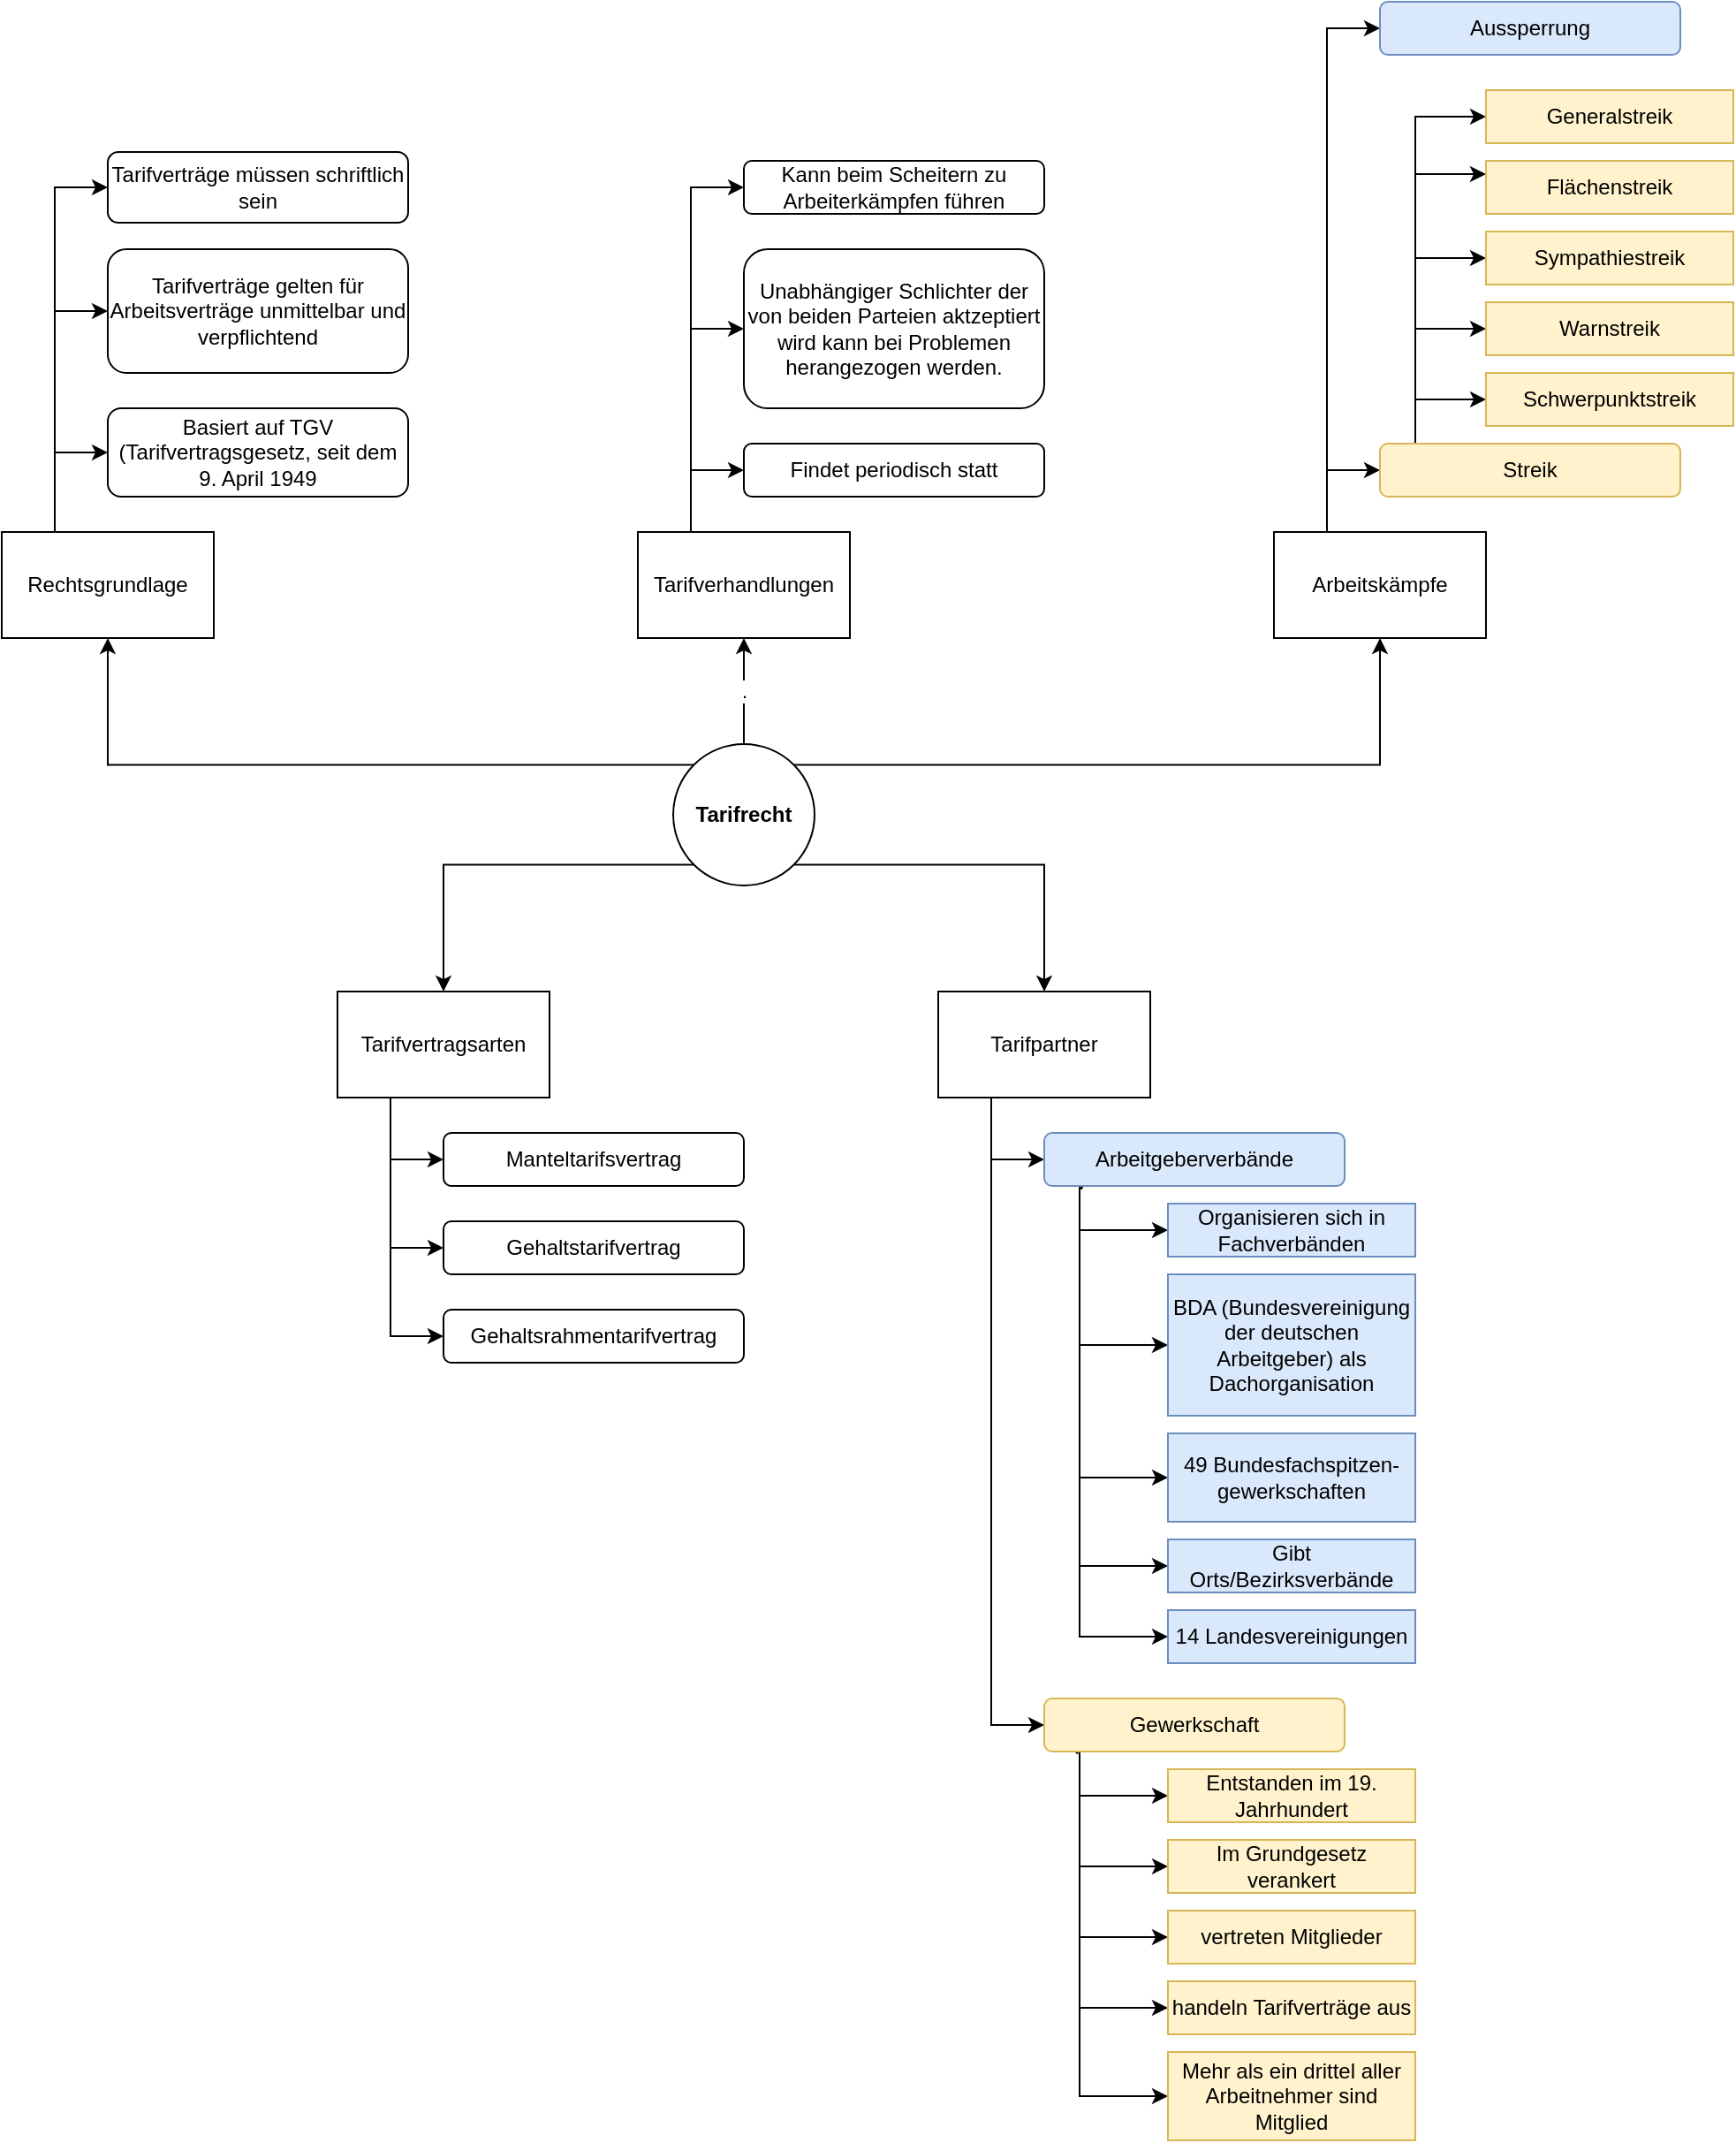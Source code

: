 <mxfile version="14.1.2" type="github">
  <diagram id="NVxNyo2ifCKapMFhYjiP" name="Page-1">
    <mxGraphModel dx="4740" dy="2287" grid="1" gridSize="10" guides="1" tooltips="1" connect="1" arrows="1" fold="1" page="1" pageScale="1" pageWidth="1169" pageHeight="1654" math="0" shadow="0">
      <root>
        <mxCell id="0" />
        <mxCell id="1" parent="0" />
        <mxCell id="m6uIh2kafp6VVx8X3005-38" value="." style="edgeStyle=orthogonalEdgeStyle;rounded=0;orthogonalLoop=1;jettySize=auto;html=1;exitX=0.5;exitY=0;exitDx=0;exitDy=0;entryX=0.5;entryY=1;entryDx=0;entryDy=0;" edge="1" parent="1" source="m6uIh2kafp6VVx8X3005-1" target="m6uIh2kafp6VVx8X3005-24">
          <mxGeometry relative="1" as="geometry" />
        </mxCell>
        <mxCell id="m6uIh2kafp6VVx8X3005-39" style="edgeStyle=orthogonalEdgeStyle;rounded=0;orthogonalLoop=1;jettySize=auto;html=1;exitX=1;exitY=0;exitDx=0;exitDy=0;entryX=0.5;entryY=1;entryDx=0;entryDy=0;" edge="1" parent="1" source="m6uIh2kafp6VVx8X3005-1" target="m6uIh2kafp6VVx8X3005-2">
          <mxGeometry relative="1" as="geometry" />
        </mxCell>
        <mxCell id="m6uIh2kafp6VVx8X3005-40" style="edgeStyle=orthogonalEdgeStyle;rounded=0;orthogonalLoop=1;jettySize=auto;html=1;exitX=1;exitY=1;exitDx=0;exitDy=0;entryX=0.5;entryY=0;entryDx=0;entryDy=0;" edge="1" parent="1" source="m6uIh2kafp6VVx8X3005-1" target="m6uIh2kafp6VVx8X3005-6">
          <mxGeometry relative="1" as="geometry" />
        </mxCell>
        <mxCell id="m6uIh2kafp6VVx8X3005-41" style="edgeStyle=orthogonalEdgeStyle;rounded=0;orthogonalLoop=1;jettySize=auto;html=1;exitX=0;exitY=1;exitDx=0;exitDy=0;" edge="1" parent="1" source="m6uIh2kafp6VVx8X3005-1" target="m6uIh2kafp6VVx8X3005-7">
          <mxGeometry relative="1" as="geometry" />
        </mxCell>
        <mxCell id="m6uIh2kafp6VVx8X3005-42" style="edgeStyle=orthogonalEdgeStyle;rounded=0;orthogonalLoop=1;jettySize=auto;html=1;exitX=0;exitY=0;exitDx=0;exitDy=0;entryX=0.5;entryY=1;entryDx=0;entryDy=0;" edge="1" parent="1" source="m6uIh2kafp6VVx8X3005-1" target="m6uIh2kafp6VVx8X3005-3">
          <mxGeometry relative="1" as="geometry" />
        </mxCell>
        <mxCell id="m6uIh2kafp6VVx8X3005-1" value="&lt;div&gt;&lt;b&gt;Tarifrecht&lt;/b&gt;&lt;/div&gt;" style="ellipse;whiteSpace=wrap;html=1;aspect=fixed;" vertex="1" parent="1">
          <mxGeometry x="520" y="680" width="80" height="80" as="geometry" />
        </mxCell>
        <mxCell id="m6uIh2kafp6VVx8X3005-49" style="edgeStyle=orthogonalEdgeStyle;rounded=0;orthogonalLoop=1;jettySize=auto;html=1;exitX=0.25;exitY=0;exitDx=0;exitDy=0;entryX=0;entryY=0.5;entryDx=0;entryDy=0;" edge="1" parent="1" source="m6uIh2kafp6VVx8X3005-2" target="m6uIh2kafp6VVx8X3005-29">
          <mxGeometry relative="1" as="geometry" />
        </mxCell>
        <mxCell id="m6uIh2kafp6VVx8X3005-50" style="edgeStyle=orthogonalEdgeStyle;rounded=0;orthogonalLoop=1;jettySize=auto;html=1;exitX=0.25;exitY=0;exitDx=0;exitDy=0;entryX=0;entryY=0.5;entryDx=0;entryDy=0;" edge="1" parent="1" source="m6uIh2kafp6VVx8X3005-2" target="m6uIh2kafp6VVx8X3005-28">
          <mxGeometry relative="1" as="geometry" />
        </mxCell>
        <mxCell id="m6uIh2kafp6VVx8X3005-2" value="Arbeitskämpfe" style="rounded=0;whiteSpace=wrap;html=1;" vertex="1" parent="1">
          <mxGeometry x="860" y="560" width="120" height="60" as="geometry" />
        </mxCell>
        <mxCell id="m6uIh2kafp6VVx8X3005-43" style="edgeStyle=orthogonalEdgeStyle;rounded=0;orthogonalLoop=1;jettySize=auto;html=1;exitX=0.25;exitY=0;exitDx=0;exitDy=0;entryX=0;entryY=0.5;entryDx=0;entryDy=0;" edge="1" parent="1" source="m6uIh2kafp6VVx8X3005-3" target="m6uIh2kafp6VVx8X3005-37">
          <mxGeometry relative="1" as="geometry">
            <Array as="points">
              <mxPoint x="170" y="365" />
            </Array>
          </mxGeometry>
        </mxCell>
        <mxCell id="m6uIh2kafp6VVx8X3005-44" style="edgeStyle=orthogonalEdgeStyle;rounded=0;orthogonalLoop=1;jettySize=auto;html=1;exitX=0.25;exitY=0;exitDx=0;exitDy=0;entryX=0;entryY=0.5;entryDx=0;entryDy=0;" edge="1" parent="1" source="m6uIh2kafp6VVx8X3005-3" target="m6uIh2kafp6VVx8X3005-36">
          <mxGeometry relative="1" as="geometry" />
        </mxCell>
        <mxCell id="m6uIh2kafp6VVx8X3005-45" style="edgeStyle=orthogonalEdgeStyle;rounded=0;orthogonalLoop=1;jettySize=auto;html=1;exitX=0.25;exitY=0;exitDx=0;exitDy=0;entryX=0;entryY=0.5;entryDx=0;entryDy=0;" edge="1" parent="1" source="m6uIh2kafp6VVx8X3005-3" target="m6uIh2kafp6VVx8X3005-35">
          <mxGeometry relative="1" as="geometry" />
        </mxCell>
        <mxCell id="m6uIh2kafp6VVx8X3005-3" value="&lt;div&gt;Rechtsgrundlage&lt;/div&gt;" style="rounded=0;whiteSpace=wrap;html=1;" vertex="1" parent="1">
          <mxGeometry x="140" y="560" width="120" height="60" as="geometry" />
        </mxCell>
        <mxCell id="m6uIh2kafp6VVx8X3005-64" style="edgeStyle=orthogonalEdgeStyle;rounded=0;orthogonalLoop=1;jettySize=auto;html=1;exitX=0.25;exitY=1;exitDx=0;exitDy=0;entryX=0;entryY=0.5;entryDx=0;entryDy=0;" edge="1" parent="1" source="m6uIh2kafp6VVx8X3005-6" target="m6uIh2kafp6VVx8X3005-8">
          <mxGeometry relative="1" as="geometry" />
        </mxCell>
        <mxCell id="m6uIh2kafp6VVx8X3005-65" style="edgeStyle=orthogonalEdgeStyle;rounded=0;orthogonalLoop=1;jettySize=auto;html=1;exitX=0.25;exitY=1;exitDx=0;exitDy=0;entryX=0;entryY=0.5;entryDx=0;entryDy=0;" edge="1" parent="1" source="m6uIh2kafp6VVx8X3005-6" target="m6uIh2kafp6VVx8X3005-10">
          <mxGeometry relative="1" as="geometry" />
        </mxCell>
        <mxCell id="m6uIh2kafp6VVx8X3005-6" value="Tarifpartner" style="rounded=0;whiteSpace=wrap;html=1;" vertex="1" parent="1">
          <mxGeometry x="670" y="820" width="120" height="60" as="geometry" />
        </mxCell>
        <mxCell id="m6uIh2kafp6VVx8X3005-61" style="edgeStyle=orthogonalEdgeStyle;rounded=0;orthogonalLoop=1;jettySize=auto;html=1;exitX=0.25;exitY=1;exitDx=0;exitDy=0;entryX=0;entryY=0.5;entryDx=0;entryDy=0;" edge="1" parent="1" source="m6uIh2kafp6VVx8X3005-7" target="m6uIh2kafp6VVx8X3005-21">
          <mxGeometry relative="1" as="geometry" />
        </mxCell>
        <mxCell id="m6uIh2kafp6VVx8X3005-62" style="edgeStyle=orthogonalEdgeStyle;rounded=0;orthogonalLoop=1;jettySize=auto;html=1;exitX=0.25;exitY=1;exitDx=0;exitDy=0;entryX=0;entryY=0.5;entryDx=0;entryDy=0;" edge="1" parent="1" source="m6uIh2kafp6VVx8X3005-7" target="m6uIh2kafp6VVx8X3005-22">
          <mxGeometry relative="1" as="geometry" />
        </mxCell>
        <mxCell id="m6uIh2kafp6VVx8X3005-63" style="edgeStyle=orthogonalEdgeStyle;rounded=0;orthogonalLoop=1;jettySize=auto;html=1;exitX=0.25;exitY=1;exitDx=0;exitDy=0;entryX=0;entryY=0.5;entryDx=0;entryDy=0;" edge="1" parent="1" source="m6uIh2kafp6VVx8X3005-7" target="m6uIh2kafp6VVx8X3005-23">
          <mxGeometry relative="1" as="geometry" />
        </mxCell>
        <mxCell id="m6uIh2kafp6VVx8X3005-7" value="&lt;div&gt;Tarifvertragsarten&lt;/div&gt;" style="rounded=0;whiteSpace=wrap;html=1;" vertex="1" parent="1">
          <mxGeometry x="330" y="820" width="120" height="60" as="geometry" />
        </mxCell>
        <mxCell id="m6uIh2kafp6VVx8X3005-69" style="edgeStyle=orthogonalEdgeStyle;rounded=0;orthogonalLoop=1;jettySize=auto;html=1;exitX=0.106;exitY=1;exitDx=0;exitDy=0;entryX=0;entryY=0.5;entryDx=0;entryDy=0;exitPerimeter=0;" edge="1" parent="1" source="m6uIh2kafp6VVx8X3005-8" target="m6uIh2kafp6VVx8X3005-11">
          <mxGeometry relative="1" as="geometry">
            <Array as="points">
              <mxPoint x="750" y="930" />
              <mxPoint x="750" y="955" />
            </Array>
          </mxGeometry>
        </mxCell>
        <mxCell id="m6uIh2kafp6VVx8X3005-70" style="edgeStyle=orthogonalEdgeStyle;rounded=0;orthogonalLoop=1;jettySize=auto;html=1;entryX=0;entryY=0.5;entryDx=0;entryDy=0;" edge="1" parent="1" target="m6uIh2kafp6VVx8X3005-12">
          <mxGeometry relative="1" as="geometry">
            <mxPoint x="750" y="940" as="sourcePoint" />
            <Array as="points">
              <mxPoint x="750" y="930" />
              <mxPoint x="750" y="1020" />
            </Array>
          </mxGeometry>
        </mxCell>
        <mxCell id="m6uIh2kafp6VVx8X3005-71" style="edgeStyle=orthogonalEdgeStyle;rounded=0;orthogonalLoop=1;jettySize=auto;html=1;exitX=0.135;exitY=1;exitDx=0;exitDy=0;entryX=0;entryY=0.5;entryDx=0;entryDy=0;exitPerimeter=0;" edge="1" parent="1" source="m6uIh2kafp6VVx8X3005-8" target="m6uIh2kafp6VVx8X3005-13">
          <mxGeometry relative="1" as="geometry">
            <Array as="points">
              <mxPoint x="750" y="930" />
              <mxPoint x="750" y="1095" />
            </Array>
          </mxGeometry>
        </mxCell>
        <mxCell id="m6uIh2kafp6VVx8X3005-72" style="edgeStyle=orthogonalEdgeStyle;rounded=0;orthogonalLoop=1;jettySize=auto;html=1;exitX=0.124;exitY=1.067;exitDx=0;exitDy=0;entryX=0;entryY=0.5;entryDx=0;entryDy=0;exitPerimeter=0;" edge="1" parent="1" source="m6uIh2kafp6VVx8X3005-8" target="m6uIh2kafp6VVx8X3005-14">
          <mxGeometry relative="1" as="geometry">
            <Array as="points">
              <mxPoint x="751" y="930" />
              <mxPoint x="750" y="930" />
              <mxPoint x="750" y="1145" />
            </Array>
          </mxGeometry>
        </mxCell>
        <mxCell id="m6uIh2kafp6VVx8X3005-73" style="edgeStyle=orthogonalEdgeStyle;rounded=0;orthogonalLoop=1;jettySize=auto;html=1;exitX=0.129;exitY=1.033;exitDx=0;exitDy=0;entryX=0;entryY=0.5;entryDx=0;entryDy=0;exitPerimeter=0;" edge="1" parent="1" source="m6uIh2kafp6VVx8X3005-8" target="m6uIh2kafp6VVx8X3005-15">
          <mxGeometry relative="1" as="geometry">
            <Array as="points">
              <mxPoint x="750" y="930" />
              <mxPoint x="750" y="1185" />
            </Array>
          </mxGeometry>
        </mxCell>
        <mxCell id="m6uIh2kafp6VVx8X3005-8" value="&lt;div&gt;Arbeitgeberverbände&lt;/div&gt;" style="rounded=1;whiteSpace=wrap;html=1;fillColor=#dae8fc;strokeColor=#6c8ebf;" vertex="1" parent="1">
          <mxGeometry x="730" y="900" width="170" height="30" as="geometry" />
        </mxCell>
        <mxCell id="m6uIh2kafp6VVx8X3005-74" style="edgeStyle=orthogonalEdgeStyle;rounded=0;orthogonalLoop=1;jettySize=auto;html=1;exitX=0.124;exitY=1;exitDx=0;exitDy=0;entryX=0;entryY=0.5;entryDx=0;entryDy=0;exitPerimeter=0;" edge="1" parent="1" source="m6uIh2kafp6VVx8X3005-10" target="m6uIh2kafp6VVx8X3005-16">
          <mxGeometry relative="1" as="geometry">
            <Array as="points">
              <mxPoint x="750" y="1250" />
              <mxPoint x="750" y="1275" />
            </Array>
          </mxGeometry>
        </mxCell>
        <mxCell id="m6uIh2kafp6VVx8X3005-75" style="edgeStyle=orthogonalEdgeStyle;rounded=0;orthogonalLoop=1;jettySize=auto;html=1;exitX=0;exitY=0.75;exitDx=0;exitDy=0;entryX=0;entryY=0.5;entryDx=0;entryDy=0;" edge="1" parent="1" source="m6uIh2kafp6VVx8X3005-10" target="m6uIh2kafp6VVx8X3005-17">
          <mxGeometry relative="1" as="geometry">
            <Array as="points">
              <mxPoint x="750" y="1243" />
              <mxPoint x="750" y="1315" />
            </Array>
          </mxGeometry>
        </mxCell>
        <mxCell id="m6uIh2kafp6VVx8X3005-76" style="edgeStyle=orthogonalEdgeStyle;rounded=0;orthogonalLoop=1;jettySize=auto;html=1;exitX=0.106;exitY=0.967;exitDx=0;exitDy=0;entryX=0;entryY=0.5;entryDx=0;entryDy=0;exitPerimeter=0;" edge="1" parent="1" source="m6uIh2kafp6VVx8X3005-10" target="m6uIh2kafp6VVx8X3005-18">
          <mxGeometry relative="1" as="geometry">
            <Array as="points">
              <mxPoint x="750" y="1250" />
              <mxPoint x="750" y="1355" />
            </Array>
          </mxGeometry>
        </mxCell>
        <mxCell id="m6uIh2kafp6VVx8X3005-77" style="edgeStyle=orthogonalEdgeStyle;rounded=0;orthogonalLoop=1;jettySize=auto;html=1;exitX=0.106;exitY=1.033;exitDx=0;exitDy=0;entryX=0;entryY=0.5;entryDx=0;entryDy=0;exitPerimeter=0;" edge="1" parent="1" source="m6uIh2kafp6VVx8X3005-10" target="m6uIh2kafp6VVx8X3005-19">
          <mxGeometry relative="1" as="geometry">
            <Array as="points">
              <mxPoint x="750" y="1250" />
              <mxPoint x="750" y="1395" />
            </Array>
          </mxGeometry>
        </mxCell>
        <mxCell id="m6uIh2kafp6VVx8X3005-78" style="edgeStyle=orthogonalEdgeStyle;rounded=0;orthogonalLoop=1;jettySize=auto;html=1;exitX=0.106;exitY=1.033;exitDx=0;exitDy=0;entryX=0;entryY=0.5;entryDx=0;entryDy=0;exitPerimeter=0;" edge="1" parent="1" source="m6uIh2kafp6VVx8X3005-10" target="m6uIh2kafp6VVx8X3005-20">
          <mxGeometry relative="1" as="geometry">
            <Array as="points">
              <mxPoint x="750" y="1250" />
              <mxPoint x="750" y="1445" />
            </Array>
          </mxGeometry>
        </mxCell>
        <mxCell id="m6uIh2kafp6VVx8X3005-10" value="&lt;div&gt;Gewerkschaft&lt;/div&gt;" style="rounded=1;whiteSpace=wrap;html=1;fillColor=#fff2cc;strokeColor=#d6b656;" vertex="1" parent="1">
          <mxGeometry x="730" y="1220" width="170" height="30" as="geometry" />
        </mxCell>
        <mxCell id="m6uIh2kafp6VVx8X3005-11" value="Organisieren sich in Fachverbänden" style="rounded=0;whiteSpace=wrap;html=1;fillColor=#dae8fc;strokeColor=#6c8ebf;" vertex="1" parent="1">
          <mxGeometry x="800" y="940" width="140" height="30" as="geometry" />
        </mxCell>
        <mxCell id="m6uIh2kafp6VVx8X3005-12" value="BDA (Bundesvereinigung der deutschen Arbeitgeber) als Dachorganisation" style="rounded=0;whiteSpace=wrap;html=1;fillColor=#dae8fc;strokeColor=#6c8ebf;" vertex="1" parent="1">
          <mxGeometry x="800" y="980" width="140" height="80" as="geometry" />
        </mxCell>
        <mxCell id="m6uIh2kafp6VVx8X3005-13" value="49 Bundesfachspitzen-gewerkschaften" style="rounded=0;whiteSpace=wrap;html=1;fillColor=#dae8fc;strokeColor=#6c8ebf;" vertex="1" parent="1">
          <mxGeometry x="800" y="1070" width="140" height="50" as="geometry" />
        </mxCell>
        <mxCell id="m6uIh2kafp6VVx8X3005-14" value="&lt;div&gt;Gibt Orts/Bezirksverbände&lt;/div&gt;" style="rounded=0;whiteSpace=wrap;html=1;fillColor=#dae8fc;strokeColor=#6c8ebf;" vertex="1" parent="1">
          <mxGeometry x="800" y="1130" width="140" height="30" as="geometry" />
        </mxCell>
        <mxCell id="m6uIh2kafp6VVx8X3005-15" value="&lt;div&gt;14 Landesvereinigungen&lt;br&gt;&lt;/div&gt;" style="rounded=0;whiteSpace=wrap;html=1;fillColor=#dae8fc;strokeColor=#6c8ebf;" vertex="1" parent="1">
          <mxGeometry x="800" y="1170" width="140" height="30" as="geometry" />
        </mxCell>
        <mxCell id="m6uIh2kafp6VVx8X3005-16" value="Entstanden im 19. Jahrhundert" style="rounded=0;whiteSpace=wrap;html=1;fillColor=#fff2cc;strokeColor=#d6b656;" vertex="1" parent="1">
          <mxGeometry x="800" y="1260" width="140" height="30" as="geometry" />
        </mxCell>
        <mxCell id="m6uIh2kafp6VVx8X3005-17" value="Im Grundgesetz verankert" style="rounded=0;whiteSpace=wrap;html=1;fillColor=#fff2cc;strokeColor=#d6b656;" vertex="1" parent="1">
          <mxGeometry x="800" y="1300" width="140" height="30" as="geometry" />
        </mxCell>
        <mxCell id="m6uIh2kafp6VVx8X3005-18" value="vertreten Mitglieder" style="rounded=0;whiteSpace=wrap;html=1;fillColor=#fff2cc;strokeColor=#d6b656;" vertex="1" parent="1">
          <mxGeometry x="800" y="1340" width="140" height="30" as="geometry" />
        </mxCell>
        <mxCell id="m6uIh2kafp6VVx8X3005-19" value="handeln Tarifverträge aus" style="rounded=0;whiteSpace=wrap;html=1;fillColor=#fff2cc;strokeColor=#d6b656;" vertex="1" parent="1">
          <mxGeometry x="800" y="1380" width="140" height="30" as="geometry" />
        </mxCell>
        <mxCell id="m6uIh2kafp6VVx8X3005-20" value="&lt;div&gt;Mehr als ein drittel aller Arbeitnehmer sind Mitglied&lt;/div&gt;" style="rounded=0;whiteSpace=wrap;html=1;fillColor=#fff2cc;strokeColor=#d6b656;" vertex="1" parent="1">
          <mxGeometry x="800" y="1420" width="140" height="50" as="geometry" />
        </mxCell>
        <mxCell id="m6uIh2kafp6VVx8X3005-21" value="&lt;div&gt;Manteltarifsvertrag&lt;/div&gt;" style="rounded=1;whiteSpace=wrap;html=1;" vertex="1" parent="1">
          <mxGeometry x="390" y="900" width="170" height="30" as="geometry" />
        </mxCell>
        <mxCell id="m6uIh2kafp6VVx8X3005-22" value="&lt;div&gt;Gehaltstarifvertrag&lt;/div&gt;" style="rounded=1;whiteSpace=wrap;html=1;" vertex="1" parent="1">
          <mxGeometry x="390" y="950" width="170" height="30" as="geometry" />
        </mxCell>
        <mxCell id="m6uIh2kafp6VVx8X3005-23" value="&lt;div&gt;Gehaltsrahmentarifvertrag&lt;/div&gt;" style="rounded=1;whiteSpace=wrap;html=1;" vertex="1" parent="1">
          <mxGeometry x="390" y="1000" width="170" height="30" as="geometry" />
        </mxCell>
        <mxCell id="m6uIh2kafp6VVx8X3005-46" style="edgeStyle=orthogonalEdgeStyle;rounded=0;orthogonalLoop=1;jettySize=auto;html=1;exitX=0.25;exitY=0;exitDx=0;exitDy=0;entryX=0;entryY=0.5;entryDx=0;entryDy=0;" edge="1" parent="1" source="m6uIh2kafp6VVx8X3005-24" target="m6uIh2kafp6VVx8X3005-27">
          <mxGeometry relative="1" as="geometry" />
        </mxCell>
        <mxCell id="m6uIh2kafp6VVx8X3005-47" style="edgeStyle=orthogonalEdgeStyle;rounded=0;orthogonalLoop=1;jettySize=auto;html=1;exitX=0.25;exitY=0;exitDx=0;exitDy=0;entryX=0;entryY=0.5;entryDx=0;entryDy=0;" edge="1" parent="1" source="m6uIh2kafp6VVx8X3005-24" target="m6uIh2kafp6VVx8X3005-26">
          <mxGeometry relative="1" as="geometry" />
        </mxCell>
        <mxCell id="m6uIh2kafp6VVx8X3005-48" style="edgeStyle=orthogonalEdgeStyle;rounded=0;orthogonalLoop=1;jettySize=auto;html=1;exitX=0.25;exitY=0;exitDx=0;exitDy=0;entryX=0;entryY=0.5;entryDx=0;entryDy=0;" edge="1" parent="1" source="m6uIh2kafp6VVx8X3005-24" target="m6uIh2kafp6VVx8X3005-25">
          <mxGeometry relative="1" as="geometry" />
        </mxCell>
        <mxCell id="m6uIh2kafp6VVx8X3005-24" value="&lt;div&gt;Tarifverhandlungen&lt;/div&gt;" style="rounded=0;whiteSpace=wrap;html=1;" vertex="1" parent="1">
          <mxGeometry x="500" y="560" width="120" height="60" as="geometry" />
        </mxCell>
        <mxCell id="m6uIh2kafp6VVx8X3005-25" value="Findet periodisch statt" style="rounded=1;whiteSpace=wrap;html=1;" vertex="1" parent="1">
          <mxGeometry x="560" y="510" width="170" height="30" as="geometry" />
        </mxCell>
        <mxCell id="m6uIh2kafp6VVx8X3005-26" value="Unabhängiger Schlichter der von beiden Parteien aktzeptiert wird kann bei Problemen herangezogen werden." style="rounded=1;whiteSpace=wrap;html=1;" vertex="1" parent="1">
          <mxGeometry x="560" y="400" width="170" height="90" as="geometry" />
        </mxCell>
        <mxCell id="m6uIh2kafp6VVx8X3005-27" value="Kann beim Scheitern zu Arbeiterkämpfen führen" style="rounded=1;whiteSpace=wrap;html=1;" vertex="1" parent="1">
          <mxGeometry x="560" y="350" width="170" height="30" as="geometry" />
        </mxCell>
        <mxCell id="m6uIh2kafp6VVx8X3005-53" style="edgeStyle=orthogonalEdgeStyle;rounded=0;orthogonalLoop=1;jettySize=auto;html=1;exitX=0.25;exitY=0;exitDx=0;exitDy=0;entryX=0;entryY=0.5;entryDx=0;entryDy=0;" edge="1" parent="1" source="m6uIh2kafp6VVx8X3005-28" target="m6uIh2kafp6VVx8X3005-34">
          <mxGeometry relative="1" as="geometry">
            <Array as="points">
              <mxPoint x="940" y="510" />
              <mxPoint x="940" y="325" />
            </Array>
          </mxGeometry>
        </mxCell>
        <mxCell id="m6uIh2kafp6VVx8X3005-55" style="edgeStyle=orthogonalEdgeStyle;rounded=0;orthogonalLoop=1;jettySize=auto;html=1;exitX=0.25;exitY=0;exitDx=0;exitDy=0;entryX=0;entryY=0.25;entryDx=0;entryDy=0;" edge="1" parent="1" source="m6uIh2kafp6VVx8X3005-28" target="m6uIh2kafp6VVx8X3005-33">
          <mxGeometry relative="1" as="geometry">
            <Array as="points">
              <mxPoint x="940" y="510" />
              <mxPoint x="940" y="358" />
            </Array>
          </mxGeometry>
        </mxCell>
        <mxCell id="m6uIh2kafp6VVx8X3005-56" style="edgeStyle=orthogonalEdgeStyle;rounded=0;orthogonalLoop=1;jettySize=auto;html=1;exitX=0.25;exitY=0;exitDx=0;exitDy=0;entryX=0;entryY=0.5;entryDx=0;entryDy=0;" edge="1" parent="1" source="m6uIh2kafp6VVx8X3005-28" target="m6uIh2kafp6VVx8X3005-32">
          <mxGeometry relative="1" as="geometry">
            <Array as="points">
              <mxPoint x="940" y="510" />
              <mxPoint x="940" y="405" />
            </Array>
          </mxGeometry>
        </mxCell>
        <mxCell id="m6uIh2kafp6VVx8X3005-57" style="edgeStyle=orthogonalEdgeStyle;rounded=0;orthogonalLoop=1;jettySize=auto;html=1;exitX=0.25;exitY=0;exitDx=0;exitDy=0;entryX=0;entryY=0.5;entryDx=0;entryDy=0;" edge="1" parent="1" source="m6uIh2kafp6VVx8X3005-28" target="m6uIh2kafp6VVx8X3005-31">
          <mxGeometry relative="1" as="geometry">
            <Array as="points">
              <mxPoint x="940" y="510" />
              <mxPoint x="940" y="445" />
            </Array>
          </mxGeometry>
        </mxCell>
        <mxCell id="m6uIh2kafp6VVx8X3005-59" style="edgeStyle=orthogonalEdgeStyle;rounded=0;orthogonalLoop=1;jettySize=auto;html=1;exitX=0.25;exitY=0;exitDx=0;exitDy=0;entryX=0;entryY=0.5;entryDx=0;entryDy=0;" edge="1" parent="1" source="m6uIh2kafp6VVx8X3005-28" target="m6uIh2kafp6VVx8X3005-30">
          <mxGeometry relative="1" as="geometry">
            <Array as="points">
              <mxPoint x="940" y="510" />
              <mxPoint x="940" y="485" />
            </Array>
          </mxGeometry>
        </mxCell>
        <mxCell id="m6uIh2kafp6VVx8X3005-28" value="Streik" style="rounded=1;whiteSpace=wrap;html=1;fillColor=#fff2cc;strokeColor=#d6b656;" vertex="1" parent="1">
          <mxGeometry x="920" y="510" width="170" height="30" as="geometry" />
        </mxCell>
        <mxCell id="m6uIh2kafp6VVx8X3005-29" value="&lt;div&gt;Aussperrung&lt;/div&gt;" style="rounded=1;whiteSpace=wrap;html=1;fillColor=#dae8fc;strokeColor=#6c8ebf;" vertex="1" parent="1">
          <mxGeometry x="920" y="260" width="170" height="30" as="geometry" />
        </mxCell>
        <mxCell id="m6uIh2kafp6VVx8X3005-30" value="&lt;div&gt;Schwerpunktstreik&lt;/div&gt;" style="rounded=0;whiteSpace=wrap;html=1;fillColor=#fff2cc;strokeColor=#d6b656;" vertex="1" parent="1">
          <mxGeometry x="980" y="470" width="140" height="30" as="geometry" />
        </mxCell>
        <mxCell id="m6uIh2kafp6VVx8X3005-31" value="&lt;div&gt;Warnstreik&lt;/div&gt;" style="rounded=0;whiteSpace=wrap;html=1;fillColor=#fff2cc;strokeColor=#d6b656;" vertex="1" parent="1">
          <mxGeometry x="980" y="430" width="140" height="30" as="geometry" />
        </mxCell>
        <mxCell id="m6uIh2kafp6VVx8X3005-32" value="Sympathiestreik" style="rounded=0;whiteSpace=wrap;html=1;fillColor=#fff2cc;strokeColor=#d6b656;" vertex="1" parent="1">
          <mxGeometry x="980" y="390" width="140" height="30" as="geometry" />
        </mxCell>
        <mxCell id="m6uIh2kafp6VVx8X3005-33" value="Flächenstreik" style="rounded=0;whiteSpace=wrap;html=1;fillColor=#fff2cc;strokeColor=#d6b656;" vertex="1" parent="1">
          <mxGeometry x="980" y="350" width="140" height="30" as="geometry" />
        </mxCell>
        <mxCell id="m6uIh2kafp6VVx8X3005-34" value="Generalstreik" style="rounded=0;whiteSpace=wrap;html=1;fillColor=#fff2cc;strokeColor=#d6b656;" vertex="1" parent="1">
          <mxGeometry x="980" y="310" width="140" height="30" as="geometry" />
        </mxCell>
        <mxCell id="m6uIh2kafp6VVx8X3005-35" value="&lt;div&gt;Basiert auf TGV (Tarifvertragsgesetz, seit dem 9. April 1949&lt;br&gt;&lt;/div&gt;" style="rounded=1;whiteSpace=wrap;html=1;" vertex="1" parent="1">
          <mxGeometry x="200" y="490" width="170" height="50" as="geometry" />
        </mxCell>
        <mxCell id="m6uIh2kafp6VVx8X3005-36" value="&lt;div&gt;Tarifverträge gelten für Arbeitsverträge unmittelbar und verpflichtend&lt;/div&gt;" style="rounded=1;whiteSpace=wrap;html=1;" vertex="1" parent="1">
          <mxGeometry x="200" y="400" width="170" height="70" as="geometry" />
        </mxCell>
        <mxCell id="m6uIh2kafp6VVx8X3005-37" value="&lt;div&gt;Tarifverträge müssen schriftlich sein&lt;br&gt;&lt;/div&gt;" style="rounded=1;whiteSpace=wrap;html=1;" vertex="1" parent="1">
          <mxGeometry x="200" y="345" width="170" height="40" as="geometry" />
        </mxCell>
      </root>
    </mxGraphModel>
  </diagram>
</mxfile>
